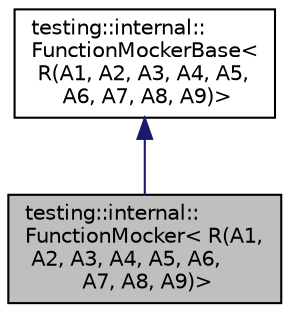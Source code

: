digraph "testing::internal::FunctionMocker&lt; R(A1, A2, A3, A4, A5, A6, A7, A8, A9)&gt;"
{
  edge [fontname="Helvetica",fontsize="10",labelfontname="Helvetica",labelfontsize="10"];
  node [fontname="Helvetica",fontsize="10",shape=record];
  Node0 [label="testing::internal::\lFunctionMocker\< R(A1,\l A2, A3, A4, A5, A6,\l A7, A8, A9)\>",height=0.2,width=0.4,color="black", fillcolor="grey75", style="filled", fontcolor="black"];
  Node1 -> Node0 [dir="back",color="midnightblue",fontsize="10",style="solid",fontname="Helvetica"];
  Node1 [label="testing::internal::\lFunctionMockerBase\<\l R(A1, A2, A3, A4, A5,\l A6, A7, A8, A9)\>",height=0.2,width=0.4,color="black", fillcolor="white", style="filled",URL="$classtesting_1_1internal_1_1FunctionMockerBase.html"];
}
